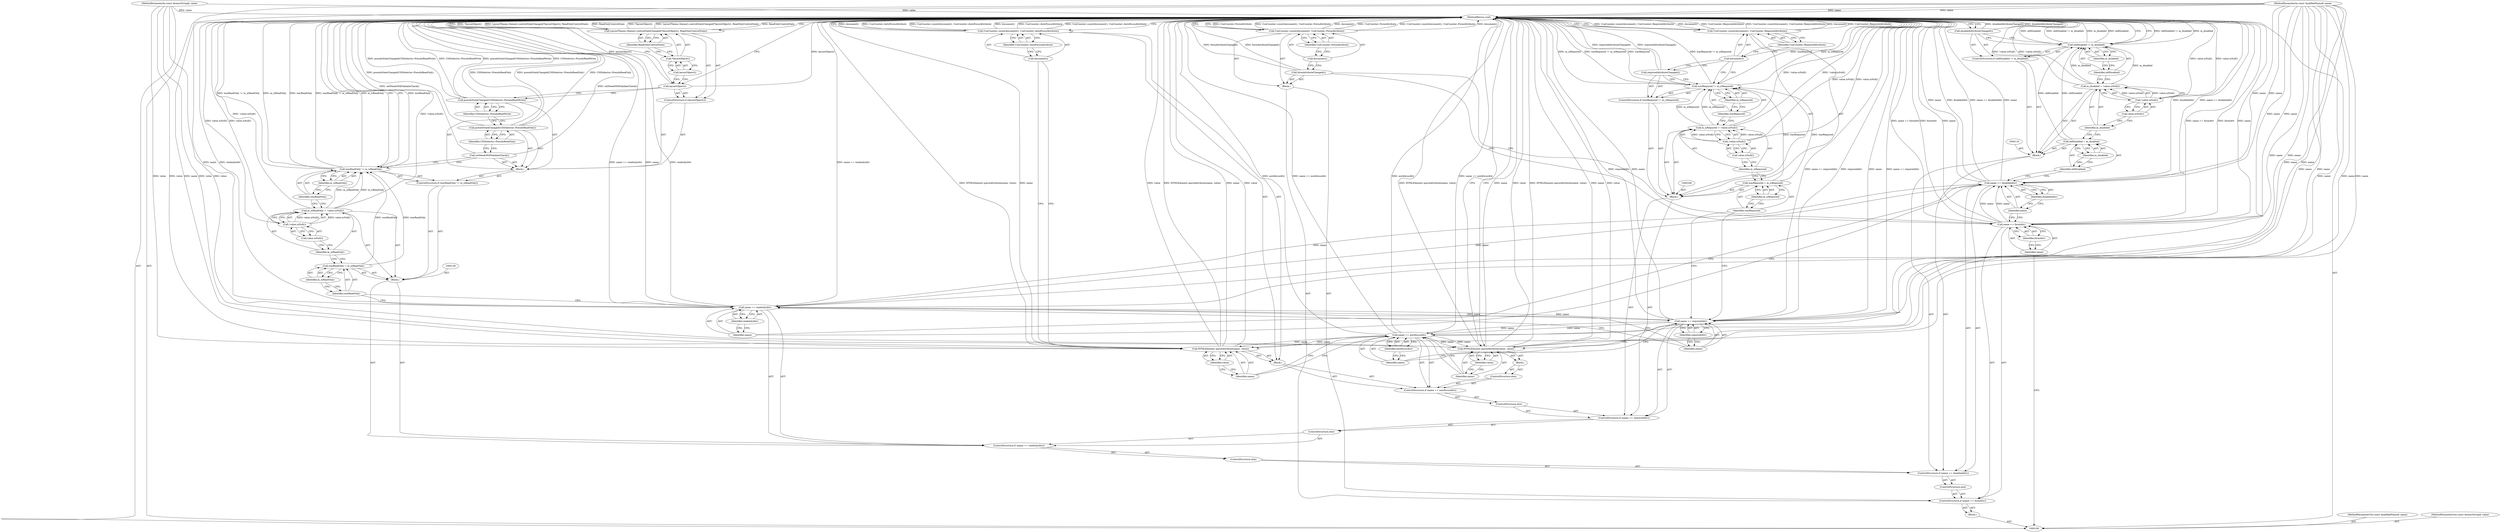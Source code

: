 digraph "0_Chrome_30b0f37300f8d671d29d91102ec7f475ed4cf7fe_0" {
"1000201" [label="(MethodReturn,void)"];
"1000101" [label="(MethodParameterIn,const QualifiedName& name)"];
"1000271" [label="(MethodParameterOut,const QualifiedName& name)"];
"1000102" [label="(MethodParameterIn,const AtomicString& value)"];
"1000272" [label="(MethodParameterOut,const AtomicString& value)"];
"1000131" [label="(Call,disabledAttributeChanged())"];
"1000133" [label="(ControlStructure,if (name == readonlyAttr))"];
"1000134" [label="(Call,name == readonlyAttr)"];
"1000135" [label="(Identifier,name)"];
"1000136" [label="(Identifier,readonlyAttr)"];
"1000132" [label="(ControlStructure,else)"];
"1000139" [label="(Call,wasReadOnly = m_isReadOnly)"];
"1000140" [label="(Identifier,wasReadOnly)"];
"1000141" [label="(Identifier,m_isReadOnly)"];
"1000137" [label="(Block,)"];
"1000144" [label="(Call,!value.isNull())"];
"1000145" [label="(Call,value.isNull())"];
"1000142" [label="(Call,m_isReadOnly = !value.isNull())"];
"1000143" [label="(Identifier,m_isReadOnly)"];
"1000147" [label="(Call,wasReadOnly != m_isReadOnly)"];
"1000148" [label="(Identifier,wasReadOnly)"];
"1000149" [label="(Identifier,m_isReadOnly)"];
"1000150" [label="(Block,)"];
"1000146" [label="(ControlStructure,if (wasReadOnly != m_isReadOnly))"];
"1000151" [label="(Call,setNeedsWillValidateCheck())"];
"1000152" [label="(Call,pseudoStateChanged(CSSSelector::PseudoReadOnly))"];
"1000153" [label="(Identifier,CSSSelector::PseudoReadOnly)"];
"1000154" [label="(Call,pseudoStateChanged(CSSSelector::PseudoReadWrite))"];
"1000155" [label="(Identifier,CSSSelector::PseudoReadWrite)"];
"1000156" [label="(ControlStructure,if (layoutObject()))"];
"1000157" [label="(Call,layoutObject())"];
"1000158" [label="(Call,LayoutTheme::theme().controlStateChanged(*layoutObject(), ReadOnlyControlState))"];
"1000159" [label="(Call,*layoutObject())"];
"1000160" [label="(Call,layoutObject())"];
"1000161" [label="(Identifier,ReadOnlyControlState)"];
"1000103" [label="(Block,)"];
"1000163" [label="(ControlStructure,if (name == requiredAttr))"];
"1000164" [label="(Call,name == requiredAttr)"];
"1000165" [label="(Identifier,name)"];
"1000166" [label="(Identifier,requiredAttr)"];
"1000162" [label="(ControlStructure,else)"];
"1000169" [label="(Call,wasRequired = m_isRequired)"];
"1000170" [label="(Identifier,wasRequired)"];
"1000171" [label="(Identifier,m_isRequired)"];
"1000167" [label="(Block,)"];
"1000174" [label="(Call,!value.isNull())"];
"1000175" [label="(Call,value.isNull())"];
"1000172" [label="(Call,m_isRequired = !value.isNull())"];
"1000173" [label="(Identifier,m_isRequired)"];
"1000177" [label="(Call,wasRequired != m_isRequired)"];
"1000178" [label="(Identifier,wasRequired)"];
"1000179" [label="(Identifier,m_isRequired)"];
"1000176" [label="(ControlStructure,if (wasRequired != m_isRequired))"];
"1000180" [label="(Call,requiredAttributeChanged())"];
"1000182" [label="(Call,document())"];
"1000183" [label="(Identifier,UseCounter::RequiredAttribute)"];
"1000181" [label="(Call,UseCounter::count(document(), UseCounter::RequiredAttribute))"];
"1000185" [label="(ControlStructure,if (name == autofocusAttr))"];
"1000186" [label="(Call,name == autofocusAttr)"];
"1000187" [label="(Identifier,name)"];
"1000188" [label="(Identifier,autofocusAttr)"];
"1000189" [label="(Block,)"];
"1000184" [label="(ControlStructure,else)"];
"1000191" [label="(Identifier,name)"];
"1000192" [label="(Identifier,value)"];
"1000190" [label="(Call,HTMLElement::parseAttribute(name, value))"];
"1000194" [label="(Call,document())"];
"1000195" [label="(Identifier,UseCounter::AutoFocusAttribute)"];
"1000193" [label="(Call,UseCounter::count(document(), UseCounter::AutoFocusAttribute))"];
"1000107" [label="(Identifier,formAttr)"];
"1000108" [label="(Block,)"];
"1000104" [label="(ControlStructure,if (name == formAttr))"];
"1000105" [label="(Call,name == formAttr)"];
"1000106" [label="(Identifier,name)"];
"1000197" [label="(Block,)"];
"1000196" [label="(ControlStructure,else)"];
"1000199" [label="(Identifier,name)"];
"1000200" [label="(Identifier,value)"];
"1000198" [label="(Call,HTMLElement::parseAttribute(name, value))"];
"1000109" [label="(Call,formAttributeChanged())"];
"1000111" [label="(Call,document())"];
"1000112" [label="(Identifier,UseCounter::FormAttribute)"];
"1000110" [label="(Call,UseCounter::count(document(), UseCounter::FormAttribute))"];
"1000114" [label="(ControlStructure,if (name == disabledAttr))"];
"1000115" [label="(Call,name == disabledAttr)"];
"1000116" [label="(Identifier,name)"];
"1000117" [label="(Identifier,disabledAttr)"];
"1000113" [label="(ControlStructure,else)"];
"1000120" [label="(Call,oldDisabled = m_disabled)"];
"1000121" [label="(Identifier,oldDisabled)"];
"1000122" [label="(Identifier,m_disabled)"];
"1000118" [label="(Block,)"];
"1000125" [label="(Call,!value.isNull())"];
"1000126" [label="(Call,value.isNull())"];
"1000123" [label="(Call,m_disabled = !value.isNull())"];
"1000124" [label="(Identifier,m_disabled)"];
"1000128" [label="(Call,oldDisabled != m_disabled)"];
"1000129" [label="(Identifier,oldDisabled)"];
"1000130" [label="(Identifier,m_disabled)"];
"1000127" [label="(ControlStructure,if (oldDisabled != m_disabled))"];
"1000201" -> "1000100"  [label="AST: "];
"1000201" -> "1000110"  [label="CFG: "];
"1000201" -> "1000131"  [label="CFG: "];
"1000201" -> "1000128"  [label="CFG: "];
"1000201" -> "1000158"  [label="CFG: "];
"1000201" -> "1000157"  [label="CFG: "];
"1000201" -> "1000147"  [label="CFG: "];
"1000201" -> "1000181"  [label="CFG: "];
"1000201" -> "1000193"  [label="CFG: "];
"1000201" -> "1000198"  [label="CFG: "];
"1000177" -> "1000201"  [label="DDG: m_isRequired"];
"1000177" -> "1000201"  [label="DDG: wasRequired != m_isRequired"];
"1000177" -> "1000201"  [label="DDG: wasRequired"];
"1000105" -> "1000201"  [label="DDG: name == formAttr"];
"1000105" -> "1000201"  [label="DDG: formAttr"];
"1000105" -> "1000201"  [label="DDG: name"];
"1000181" -> "1000201"  [label="DDG: UseCounter::count(document(), UseCounter::RequiredAttribute)"];
"1000181" -> "1000201"  [label="DDG: document()"];
"1000181" -> "1000201"  [label="DDG: UseCounter::RequiredAttribute"];
"1000152" -> "1000201"  [label="DDG: CSSSelector::PseudoReadOnly"];
"1000152" -> "1000201"  [label="DDG: pseudoStateChanged(CSSSelector::PseudoReadOnly)"];
"1000154" -> "1000201"  [label="DDG: pseudoStateChanged(CSSSelector::PseudoReadWrite)"];
"1000154" -> "1000201"  [label="DDG: CSSSelector::PseudoReadWrite"];
"1000198" -> "1000201"  [label="DDG: name"];
"1000198" -> "1000201"  [label="DDG: value"];
"1000198" -> "1000201"  [label="DDG: HTMLElement::parseAttribute(name, value)"];
"1000128" -> "1000201"  [label="DDG: oldDisabled != m_disabled"];
"1000128" -> "1000201"  [label="DDG: m_disabled"];
"1000128" -> "1000201"  [label="DDG: oldDisabled"];
"1000158" -> "1000201"  [label="DDG: *layoutObject()"];
"1000158" -> "1000201"  [label="DDG: LayoutTheme::theme().controlStateChanged(*layoutObject(), ReadOnlyControlState)"];
"1000158" -> "1000201"  [label="DDG: ReadOnlyControlState"];
"1000115" -> "1000201"  [label="DDG: disabledAttr"];
"1000115" -> "1000201"  [label="DDG: name == disabledAttr"];
"1000115" -> "1000201"  [label="DDG: name"];
"1000186" -> "1000201"  [label="DDG: autofocusAttr"];
"1000186" -> "1000201"  [label="DDG: name == autofocusAttr"];
"1000164" -> "1000201"  [label="DDG: name == requiredAttr"];
"1000164" -> "1000201"  [label="DDG: requiredAttr"];
"1000164" -> "1000201"  [label="DDG: name"];
"1000125" -> "1000201"  [label="DDG: value.isNull()"];
"1000123" -> "1000201"  [label="DDG: !value.isNull()"];
"1000193" -> "1000201"  [label="DDG: document()"];
"1000193" -> "1000201"  [label="DDG: UseCounter::AutoFocusAttribute"];
"1000193" -> "1000201"  [label="DDG: UseCounter::count(document(), UseCounter::AutoFocusAttribute)"];
"1000151" -> "1000201"  [label="DDG: setNeedsWillValidateCheck()"];
"1000190" -> "1000201"  [label="DDG: HTMLElement::parseAttribute(name, value)"];
"1000190" -> "1000201"  [label="DDG: name"];
"1000190" -> "1000201"  [label="DDG: value"];
"1000157" -> "1000201"  [label="DDG: layoutObject()"];
"1000142" -> "1000201"  [label="DDG: !value.isNull()"];
"1000134" -> "1000201"  [label="DDG: name == readonlyAttr"];
"1000134" -> "1000201"  [label="DDG: name"];
"1000134" -> "1000201"  [label="DDG: readonlyAttr"];
"1000180" -> "1000201"  [label="DDG: requiredAttributeChanged()"];
"1000147" -> "1000201"  [label="DDG: m_isReadOnly"];
"1000147" -> "1000201"  [label="DDG: wasReadOnly"];
"1000147" -> "1000201"  [label="DDG: wasReadOnly != m_isReadOnly"];
"1000102" -> "1000201"  [label="DDG: value"];
"1000110" -> "1000201"  [label="DDG: UseCounter::FormAttribute"];
"1000110" -> "1000201"  [label="DDG: UseCounter::count(document(), UseCounter::FormAttribute)"];
"1000110" -> "1000201"  [label="DDG: document()"];
"1000101" -> "1000201"  [label="DDG: name"];
"1000144" -> "1000201"  [label="DDG: value.isNull()"];
"1000172" -> "1000201"  [label="DDG: !value.isNull()"];
"1000174" -> "1000201"  [label="DDG: value.isNull()"];
"1000109" -> "1000201"  [label="DDG: formAttributeChanged()"];
"1000131" -> "1000201"  [label="DDG: disabledAttributeChanged()"];
"1000101" -> "1000100"  [label="AST: "];
"1000101" -> "1000201"  [label="DDG: name"];
"1000101" -> "1000105"  [label="DDG: name"];
"1000101" -> "1000115"  [label="DDG: name"];
"1000101" -> "1000134"  [label="DDG: name"];
"1000101" -> "1000164"  [label="DDG: name"];
"1000101" -> "1000186"  [label="DDG: name"];
"1000101" -> "1000190"  [label="DDG: name"];
"1000101" -> "1000198"  [label="DDG: name"];
"1000271" -> "1000100"  [label="AST: "];
"1000102" -> "1000100"  [label="AST: "];
"1000102" -> "1000201"  [label="DDG: value"];
"1000102" -> "1000190"  [label="DDG: value"];
"1000102" -> "1000198"  [label="DDG: value"];
"1000272" -> "1000100"  [label="AST: "];
"1000131" -> "1000127"  [label="AST: "];
"1000131" -> "1000128"  [label="CFG: "];
"1000201" -> "1000131"  [label="CFG: "];
"1000131" -> "1000201"  [label="DDG: disabledAttributeChanged()"];
"1000133" -> "1000132"  [label="AST: "];
"1000134" -> "1000133"  [label="AST: "];
"1000137" -> "1000133"  [label="AST: "];
"1000162" -> "1000133"  [label="AST: "];
"1000134" -> "1000133"  [label="AST: "];
"1000134" -> "1000136"  [label="CFG: "];
"1000135" -> "1000134"  [label="AST: "];
"1000136" -> "1000134"  [label="AST: "];
"1000140" -> "1000134"  [label="CFG: "];
"1000165" -> "1000134"  [label="CFG: "];
"1000134" -> "1000201"  [label="DDG: name == readonlyAttr"];
"1000134" -> "1000201"  [label="DDG: name"];
"1000134" -> "1000201"  [label="DDG: readonlyAttr"];
"1000115" -> "1000134"  [label="DDG: name"];
"1000101" -> "1000134"  [label="DDG: name"];
"1000134" -> "1000164"  [label="DDG: name"];
"1000135" -> "1000134"  [label="AST: "];
"1000135" -> "1000115"  [label="CFG: "];
"1000136" -> "1000135"  [label="CFG: "];
"1000136" -> "1000134"  [label="AST: "];
"1000136" -> "1000135"  [label="CFG: "];
"1000134" -> "1000136"  [label="CFG: "];
"1000132" -> "1000114"  [label="AST: "];
"1000133" -> "1000132"  [label="AST: "];
"1000139" -> "1000137"  [label="AST: "];
"1000139" -> "1000141"  [label="CFG: "];
"1000140" -> "1000139"  [label="AST: "];
"1000141" -> "1000139"  [label="AST: "];
"1000143" -> "1000139"  [label="CFG: "];
"1000139" -> "1000147"  [label="DDG: wasReadOnly"];
"1000140" -> "1000139"  [label="AST: "];
"1000140" -> "1000134"  [label="CFG: "];
"1000141" -> "1000140"  [label="CFG: "];
"1000141" -> "1000139"  [label="AST: "];
"1000141" -> "1000140"  [label="CFG: "];
"1000139" -> "1000141"  [label="CFG: "];
"1000137" -> "1000133"  [label="AST: "];
"1000138" -> "1000137"  [label="AST: "];
"1000139" -> "1000137"  [label="AST: "];
"1000142" -> "1000137"  [label="AST: "];
"1000146" -> "1000137"  [label="AST: "];
"1000144" -> "1000142"  [label="AST: "];
"1000144" -> "1000145"  [label="CFG: "];
"1000145" -> "1000144"  [label="AST: "];
"1000142" -> "1000144"  [label="CFG: "];
"1000144" -> "1000201"  [label="DDG: value.isNull()"];
"1000144" -> "1000142"  [label="DDG: value.isNull()"];
"1000145" -> "1000144"  [label="AST: "];
"1000145" -> "1000143"  [label="CFG: "];
"1000144" -> "1000145"  [label="CFG: "];
"1000142" -> "1000137"  [label="AST: "];
"1000142" -> "1000144"  [label="CFG: "];
"1000143" -> "1000142"  [label="AST: "];
"1000144" -> "1000142"  [label="AST: "];
"1000148" -> "1000142"  [label="CFG: "];
"1000142" -> "1000201"  [label="DDG: !value.isNull()"];
"1000144" -> "1000142"  [label="DDG: value.isNull()"];
"1000142" -> "1000147"  [label="DDG: m_isReadOnly"];
"1000143" -> "1000142"  [label="AST: "];
"1000143" -> "1000139"  [label="CFG: "];
"1000145" -> "1000143"  [label="CFG: "];
"1000147" -> "1000146"  [label="AST: "];
"1000147" -> "1000149"  [label="CFG: "];
"1000148" -> "1000147"  [label="AST: "];
"1000149" -> "1000147"  [label="AST: "];
"1000151" -> "1000147"  [label="CFG: "];
"1000201" -> "1000147"  [label="CFG: "];
"1000147" -> "1000201"  [label="DDG: m_isReadOnly"];
"1000147" -> "1000201"  [label="DDG: wasReadOnly"];
"1000147" -> "1000201"  [label="DDG: wasReadOnly != m_isReadOnly"];
"1000139" -> "1000147"  [label="DDG: wasReadOnly"];
"1000142" -> "1000147"  [label="DDG: m_isReadOnly"];
"1000148" -> "1000147"  [label="AST: "];
"1000148" -> "1000142"  [label="CFG: "];
"1000149" -> "1000148"  [label="CFG: "];
"1000149" -> "1000147"  [label="AST: "];
"1000149" -> "1000148"  [label="CFG: "];
"1000147" -> "1000149"  [label="CFG: "];
"1000150" -> "1000146"  [label="AST: "];
"1000151" -> "1000150"  [label="AST: "];
"1000152" -> "1000150"  [label="AST: "];
"1000154" -> "1000150"  [label="AST: "];
"1000156" -> "1000150"  [label="AST: "];
"1000146" -> "1000137"  [label="AST: "];
"1000147" -> "1000146"  [label="AST: "];
"1000150" -> "1000146"  [label="AST: "];
"1000151" -> "1000150"  [label="AST: "];
"1000151" -> "1000147"  [label="CFG: "];
"1000153" -> "1000151"  [label="CFG: "];
"1000151" -> "1000201"  [label="DDG: setNeedsWillValidateCheck()"];
"1000152" -> "1000150"  [label="AST: "];
"1000152" -> "1000153"  [label="CFG: "];
"1000153" -> "1000152"  [label="AST: "];
"1000155" -> "1000152"  [label="CFG: "];
"1000152" -> "1000201"  [label="DDG: CSSSelector::PseudoReadOnly"];
"1000152" -> "1000201"  [label="DDG: pseudoStateChanged(CSSSelector::PseudoReadOnly)"];
"1000153" -> "1000152"  [label="AST: "];
"1000153" -> "1000151"  [label="CFG: "];
"1000152" -> "1000153"  [label="CFG: "];
"1000154" -> "1000150"  [label="AST: "];
"1000154" -> "1000155"  [label="CFG: "];
"1000155" -> "1000154"  [label="AST: "];
"1000157" -> "1000154"  [label="CFG: "];
"1000154" -> "1000201"  [label="DDG: pseudoStateChanged(CSSSelector::PseudoReadWrite)"];
"1000154" -> "1000201"  [label="DDG: CSSSelector::PseudoReadWrite"];
"1000155" -> "1000154"  [label="AST: "];
"1000155" -> "1000152"  [label="CFG: "];
"1000154" -> "1000155"  [label="CFG: "];
"1000156" -> "1000150"  [label="AST: "];
"1000157" -> "1000156"  [label="AST: "];
"1000158" -> "1000156"  [label="AST: "];
"1000157" -> "1000156"  [label="AST: "];
"1000157" -> "1000154"  [label="CFG: "];
"1000160" -> "1000157"  [label="CFG: "];
"1000201" -> "1000157"  [label="CFG: "];
"1000157" -> "1000201"  [label="DDG: layoutObject()"];
"1000158" -> "1000156"  [label="AST: "];
"1000158" -> "1000161"  [label="CFG: "];
"1000159" -> "1000158"  [label="AST: "];
"1000161" -> "1000158"  [label="AST: "];
"1000201" -> "1000158"  [label="CFG: "];
"1000158" -> "1000201"  [label="DDG: *layoutObject()"];
"1000158" -> "1000201"  [label="DDG: LayoutTheme::theme().controlStateChanged(*layoutObject(), ReadOnlyControlState)"];
"1000158" -> "1000201"  [label="DDG: ReadOnlyControlState"];
"1000159" -> "1000158"  [label="AST: "];
"1000159" -> "1000160"  [label="CFG: "];
"1000160" -> "1000159"  [label="AST: "];
"1000161" -> "1000159"  [label="CFG: "];
"1000160" -> "1000159"  [label="AST: "];
"1000160" -> "1000157"  [label="CFG: "];
"1000159" -> "1000160"  [label="CFG: "];
"1000161" -> "1000158"  [label="AST: "];
"1000161" -> "1000159"  [label="CFG: "];
"1000158" -> "1000161"  [label="CFG: "];
"1000103" -> "1000100"  [label="AST: "];
"1000104" -> "1000103"  [label="AST: "];
"1000163" -> "1000162"  [label="AST: "];
"1000164" -> "1000163"  [label="AST: "];
"1000167" -> "1000163"  [label="AST: "];
"1000184" -> "1000163"  [label="AST: "];
"1000164" -> "1000163"  [label="AST: "];
"1000164" -> "1000166"  [label="CFG: "];
"1000165" -> "1000164"  [label="AST: "];
"1000166" -> "1000164"  [label="AST: "];
"1000170" -> "1000164"  [label="CFG: "];
"1000187" -> "1000164"  [label="CFG: "];
"1000164" -> "1000201"  [label="DDG: name == requiredAttr"];
"1000164" -> "1000201"  [label="DDG: requiredAttr"];
"1000164" -> "1000201"  [label="DDG: name"];
"1000134" -> "1000164"  [label="DDG: name"];
"1000101" -> "1000164"  [label="DDG: name"];
"1000164" -> "1000186"  [label="DDG: name"];
"1000165" -> "1000164"  [label="AST: "];
"1000165" -> "1000134"  [label="CFG: "];
"1000166" -> "1000165"  [label="CFG: "];
"1000166" -> "1000164"  [label="AST: "];
"1000166" -> "1000165"  [label="CFG: "];
"1000164" -> "1000166"  [label="CFG: "];
"1000162" -> "1000133"  [label="AST: "];
"1000163" -> "1000162"  [label="AST: "];
"1000169" -> "1000167"  [label="AST: "];
"1000169" -> "1000171"  [label="CFG: "];
"1000170" -> "1000169"  [label="AST: "];
"1000171" -> "1000169"  [label="AST: "];
"1000173" -> "1000169"  [label="CFG: "];
"1000169" -> "1000177"  [label="DDG: wasRequired"];
"1000170" -> "1000169"  [label="AST: "];
"1000170" -> "1000164"  [label="CFG: "];
"1000171" -> "1000170"  [label="CFG: "];
"1000171" -> "1000169"  [label="AST: "];
"1000171" -> "1000170"  [label="CFG: "];
"1000169" -> "1000171"  [label="CFG: "];
"1000167" -> "1000163"  [label="AST: "];
"1000168" -> "1000167"  [label="AST: "];
"1000169" -> "1000167"  [label="AST: "];
"1000172" -> "1000167"  [label="AST: "];
"1000176" -> "1000167"  [label="AST: "];
"1000181" -> "1000167"  [label="AST: "];
"1000174" -> "1000172"  [label="AST: "];
"1000174" -> "1000175"  [label="CFG: "];
"1000175" -> "1000174"  [label="AST: "];
"1000172" -> "1000174"  [label="CFG: "];
"1000174" -> "1000201"  [label="DDG: value.isNull()"];
"1000174" -> "1000172"  [label="DDG: value.isNull()"];
"1000175" -> "1000174"  [label="AST: "];
"1000175" -> "1000173"  [label="CFG: "];
"1000174" -> "1000175"  [label="CFG: "];
"1000172" -> "1000167"  [label="AST: "];
"1000172" -> "1000174"  [label="CFG: "];
"1000173" -> "1000172"  [label="AST: "];
"1000174" -> "1000172"  [label="AST: "];
"1000178" -> "1000172"  [label="CFG: "];
"1000172" -> "1000201"  [label="DDG: !value.isNull()"];
"1000174" -> "1000172"  [label="DDG: value.isNull()"];
"1000172" -> "1000177"  [label="DDG: m_isRequired"];
"1000173" -> "1000172"  [label="AST: "];
"1000173" -> "1000169"  [label="CFG: "];
"1000175" -> "1000173"  [label="CFG: "];
"1000177" -> "1000176"  [label="AST: "];
"1000177" -> "1000179"  [label="CFG: "];
"1000178" -> "1000177"  [label="AST: "];
"1000179" -> "1000177"  [label="AST: "];
"1000180" -> "1000177"  [label="CFG: "];
"1000182" -> "1000177"  [label="CFG: "];
"1000177" -> "1000201"  [label="DDG: m_isRequired"];
"1000177" -> "1000201"  [label="DDG: wasRequired != m_isRequired"];
"1000177" -> "1000201"  [label="DDG: wasRequired"];
"1000169" -> "1000177"  [label="DDG: wasRequired"];
"1000172" -> "1000177"  [label="DDG: m_isRequired"];
"1000178" -> "1000177"  [label="AST: "];
"1000178" -> "1000172"  [label="CFG: "];
"1000179" -> "1000178"  [label="CFG: "];
"1000179" -> "1000177"  [label="AST: "];
"1000179" -> "1000178"  [label="CFG: "];
"1000177" -> "1000179"  [label="CFG: "];
"1000176" -> "1000167"  [label="AST: "];
"1000177" -> "1000176"  [label="AST: "];
"1000180" -> "1000176"  [label="AST: "];
"1000180" -> "1000176"  [label="AST: "];
"1000180" -> "1000177"  [label="CFG: "];
"1000182" -> "1000180"  [label="CFG: "];
"1000180" -> "1000201"  [label="DDG: requiredAttributeChanged()"];
"1000182" -> "1000181"  [label="AST: "];
"1000182" -> "1000180"  [label="CFG: "];
"1000182" -> "1000177"  [label="CFG: "];
"1000183" -> "1000182"  [label="CFG: "];
"1000183" -> "1000181"  [label="AST: "];
"1000183" -> "1000182"  [label="CFG: "];
"1000181" -> "1000183"  [label="CFG: "];
"1000181" -> "1000167"  [label="AST: "];
"1000181" -> "1000183"  [label="CFG: "];
"1000182" -> "1000181"  [label="AST: "];
"1000183" -> "1000181"  [label="AST: "];
"1000201" -> "1000181"  [label="CFG: "];
"1000181" -> "1000201"  [label="DDG: UseCounter::count(document(), UseCounter::RequiredAttribute)"];
"1000181" -> "1000201"  [label="DDG: document()"];
"1000181" -> "1000201"  [label="DDG: UseCounter::RequiredAttribute"];
"1000185" -> "1000184"  [label="AST: "];
"1000186" -> "1000185"  [label="AST: "];
"1000189" -> "1000185"  [label="AST: "];
"1000196" -> "1000185"  [label="AST: "];
"1000186" -> "1000185"  [label="AST: "];
"1000186" -> "1000188"  [label="CFG: "];
"1000187" -> "1000186"  [label="AST: "];
"1000188" -> "1000186"  [label="AST: "];
"1000191" -> "1000186"  [label="CFG: "];
"1000199" -> "1000186"  [label="CFG: "];
"1000186" -> "1000201"  [label="DDG: autofocusAttr"];
"1000186" -> "1000201"  [label="DDG: name == autofocusAttr"];
"1000164" -> "1000186"  [label="DDG: name"];
"1000101" -> "1000186"  [label="DDG: name"];
"1000186" -> "1000190"  [label="DDG: name"];
"1000186" -> "1000198"  [label="DDG: name"];
"1000187" -> "1000186"  [label="AST: "];
"1000187" -> "1000164"  [label="CFG: "];
"1000188" -> "1000187"  [label="CFG: "];
"1000188" -> "1000186"  [label="AST: "];
"1000188" -> "1000187"  [label="CFG: "];
"1000186" -> "1000188"  [label="CFG: "];
"1000189" -> "1000185"  [label="AST: "];
"1000190" -> "1000189"  [label="AST: "];
"1000193" -> "1000189"  [label="AST: "];
"1000184" -> "1000163"  [label="AST: "];
"1000185" -> "1000184"  [label="AST: "];
"1000191" -> "1000190"  [label="AST: "];
"1000191" -> "1000186"  [label="CFG: "];
"1000192" -> "1000191"  [label="CFG: "];
"1000192" -> "1000190"  [label="AST: "];
"1000192" -> "1000191"  [label="CFG: "];
"1000190" -> "1000192"  [label="CFG: "];
"1000190" -> "1000189"  [label="AST: "];
"1000190" -> "1000192"  [label="CFG: "];
"1000191" -> "1000190"  [label="AST: "];
"1000192" -> "1000190"  [label="AST: "];
"1000194" -> "1000190"  [label="CFG: "];
"1000190" -> "1000201"  [label="DDG: HTMLElement::parseAttribute(name, value)"];
"1000190" -> "1000201"  [label="DDG: name"];
"1000190" -> "1000201"  [label="DDG: value"];
"1000186" -> "1000190"  [label="DDG: name"];
"1000101" -> "1000190"  [label="DDG: name"];
"1000102" -> "1000190"  [label="DDG: value"];
"1000194" -> "1000193"  [label="AST: "];
"1000194" -> "1000190"  [label="CFG: "];
"1000195" -> "1000194"  [label="CFG: "];
"1000195" -> "1000193"  [label="AST: "];
"1000195" -> "1000194"  [label="CFG: "];
"1000193" -> "1000195"  [label="CFG: "];
"1000193" -> "1000189"  [label="AST: "];
"1000193" -> "1000195"  [label="CFG: "];
"1000194" -> "1000193"  [label="AST: "];
"1000195" -> "1000193"  [label="AST: "];
"1000201" -> "1000193"  [label="CFG: "];
"1000193" -> "1000201"  [label="DDG: document()"];
"1000193" -> "1000201"  [label="DDG: UseCounter::AutoFocusAttribute"];
"1000193" -> "1000201"  [label="DDG: UseCounter::count(document(), UseCounter::AutoFocusAttribute)"];
"1000107" -> "1000105"  [label="AST: "];
"1000107" -> "1000106"  [label="CFG: "];
"1000105" -> "1000107"  [label="CFG: "];
"1000108" -> "1000104"  [label="AST: "];
"1000109" -> "1000108"  [label="AST: "];
"1000110" -> "1000108"  [label="AST: "];
"1000104" -> "1000103"  [label="AST: "];
"1000105" -> "1000104"  [label="AST: "];
"1000108" -> "1000104"  [label="AST: "];
"1000113" -> "1000104"  [label="AST: "];
"1000105" -> "1000104"  [label="AST: "];
"1000105" -> "1000107"  [label="CFG: "];
"1000106" -> "1000105"  [label="AST: "];
"1000107" -> "1000105"  [label="AST: "];
"1000109" -> "1000105"  [label="CFG: "];
"1000116" -> "1000105"  [label="CFG: "];
"1000105" -> "1000201"  [label="DDG: name == formAttr"];
"1000105" -> "1000201"  [label="DDG: formAttr"];
"1000105" -> "1000201"  [label="DDG: name"];
"1000101" -> "1000105"  [label="DDG: name"];
"1000105" -> "1000115"  [label="DDG: name"];
"1000106" -> "1000105"  [label="AST: "];
"1000106" -> "1000100"  [label="CFG: "];
"1000107" -> "1000106"  [label="CFG: "];
"1000197" -> "1000196"  [label="AST: "];
"1000198" -> "1000197"  [label="AST: "];
"1000196" -> "1000185"  [label="AST: "];
"1000197" -> "1000196"  [label="AST: "];
"1000199" -> "1000198"  [label="AST: "];
"1000199" -> "1000186"  [label="CFG: "];
"1000200" -> "1000199"  [label="CFG: "];
"1000200" -> "1000198"  [label="AST: "];
"1000200" -> "1000199"  [label="CFG: "];
"1000198" -> "1000200"  [label="CFG: "];
"1000198" -> "1000197"  [label="AST: "];
"1000198" -> "1000200"  [label="CFG: "];
"1000199" -> "1000198"  [label="AST: "];
"1000200" -> "1000198"  [label="AST: "];
"1000201" -> "1000198"  [label="CFG: "];
"1000198" -> "1000201"  [label="DDG: name"];
"1000198" -> "1000201"  [label="DDG: value"];
"1000198" -> "1000201"  [label="DDG: HTMLElement::parseAttribute(name, value)"];
"1000186" -> "1000198"  [label="DDG: name"];
"1000101" -> "1000198"  [label="DDG: name"];
"1000102" -> "1000198"  [label="DDG: value"];
"1000109" -> "1000108"  [label="AST: "];
"1000109" -> "1000105"  [label="CFG: "];
"1000111" -> "1000109"  [label="CFG: "];
"1000109" -> "1000201"  [label="DDG: formAttributeChanged()"];
"1000111" -> "1000110"  [label="AST: "];
"1000111" -> "1000109"  [label="CFG: "];
"1000112" -> "1000111"  [label="CFG: "];
"1000112" -> "1000110"  [label="AST: "];
"1000112" -> "1000111"  [label="CFG: "];
"1000110" -> "1000112"  [label="CFG: "];
"1000110" -> "1000108"  [label="AST: "];
"1000110" -> "1000112"  [label="CFG: "];
"1000111" -> "1000110"  [label="AST: "];
"1000112" -> "1000110"  [label="AST: "];
"1000201" -> "1000110"  [label="CFG: "];
"1000110" -> "1000201"  [label="DDG: UseCounter::FormAttribute"];
"1000110" -> "1000201"  [label="DDG: UseCounter::count(document(), UseCounter::FormAttribute)"];
"1000110" -> "1000201"  [label="DDG: document()"];
"1000114" -> "1000113"  [label="AST: "];
"1000115" -> "1000114"  [label="AST: "];
"1000118" -> "1000114"  [label="AST: "];
"1000132" -> "1000114"  [label="AST: "];
"1000115" -> "1000114"  [label="AST: "];
"1000115" -> "1000117"  [label="CFG: "];
"1000116" -> "1000115"  [label="AST: "];
"1000117" -> "1000115"  [label="AST: "];
"1000121" -> "1000115"  [label="CFG: "];
"1000135" -> "1000115"  [label="CFG: "];
"1000115" -> "1000201"  [label="DDG: disabledAttr"];
"1000115" -> "1000201"  [label="DDG: name == disabledAttr"];
"1000115" -> "1000201"  [label="DDG: name"];
"1000105" -> "1000115"  [label="DDG: name"];
"1000101" -> "1000115"  [label="DDG: name"];
"1000115" -> "1000134"  [label="DDG: name"];
"1000116" -> "1000115"  [label="AST: "];
"1000116" -> "1000105"  [label="CFG: "];
"1000117" -> "1000116"  [label="CFG: "];
"1000117" -> "1000115"  [label="AST: "];
"1000117" -> "1000116"  [label="CFG: "];
"1000115" -> "1000117"  [label="CFG: "];
"1000113" -> "1000104"  [label="AST: "];
"1000114" -> "1000113"  [label="AST: "];
"1000120" -> "1000118"  [label="AST: "];
"1000120" -> "1000122"  [label="CFG: "];
"1000121" -> "1000120"  [label="AST: "];
"1000122" -> "1000120"  [label="AST: "];
"1000124" -> "1000120"  [label="CFG: "];
"1000120" -> "1000128"  [label="DDG: oldDisabled"];
"1000121" -> "1000120"  [label="AST: "];
"1000121" -> "1000115"  [label="CFG: "];
"1000122" -> "1000121"  [label="CFG: "];
"1000122" -> "1000120"  [label="AST: "];
"1000122" -> "1000121"  [label="CFG: "];
"1000120" -> "1000122"  [label="CFG: "];
"1000118" -> "1000114"  [label="AST: "];
"1000119" -> "1000118"  [label="AST: "];
"1000120" -> "1000118"  [label="AST: "];
"1000123" -> "1000118"  [label="AST: "];
"1000127" -> "1000118"  [label="AST: "];
"1000125" -> "1000123"  [label="AST: "];
"1000125" -> "1000126"  [label="CFG: "];
"1000126" -> "1000125"  [label="AST: "];
"1000123" -> "1000125"  [label="CFG: "];
"1000125" -> "1000201"  [label="DDG: value.isNull()"];
"1000125" -> "1000123"  [label="DDG: value.isNull()"];
"1000126" -> "1000125"  [label="AST: "];
"1000126" -> "1000124"  [label="CFG: "];
"1000125" -> "1000126"  [label="CFG: "];
"1000123" -> "1000118"  [label="AST: "];
"1000123" -> "1000125"  [label="CFG: "];
"1000124" -> "1000123"  [label="AST: "];
"1000125" -> "1000123"  [label="AST: "];
"1000129" -> "1000123"  [label="CFG: "];
"1000123" -> "1000201"  [label="DDG: !value.isNull()"];
"1000125" -> "1000123"  [label="DDG: value.isNull()"];
"1000123" -> "1000128"  [label="DDG: m_disabled"];
"1000124" -> "1000123"  [label="AST: "];
"1000124" -> "1000120"  [label="CFG: "];
"1000126" -> "1000124"  [label="CFG: "];
"1000128" -> "1000127"  [label="AST: "];
"1000128" -> "1000130"  [label="CFG: "];
"1000129" -> "1000128"  [label="AST: "];
"1000130" -> "1000128"  [label="AST: "];
"1000131" -> "1000128"  [label="CFG: "];
"1000201" -> "1000128"  [label="CFG: "];
"1000128" -> "1000201"  [label="DDG: oldDisabled != m_disabled"];
"1000128" -> "1000201"  [label="DDG: m_disabled"];
"1000128" -> "1000201"  [label="DDG: oldDisabled"];
"1000120" -> "1000128"  [label="DDG: oldDisabled"];
"1000123" -> "1000128"  [label="DDG: m_disabled"];
"1000129" -> "1000128"  [label="AST: "];
"1000129" -> "1000123"  [label="CFG: "];
"1000130" -> "1000129"  [label="CFG: "];
"1000130" -> "1000128"  [label="AST: "];
"1000130" -> "1000129"  [label="CFG: "];
"1000128" -> "1000130"  [label="CFG: "];
"1000127" -> "1000118"  [label="AST: "];
"1000128" -> "1000127"  [label="AST: "];
"1000131" -> "1000127"  [label="AST: "];
}

